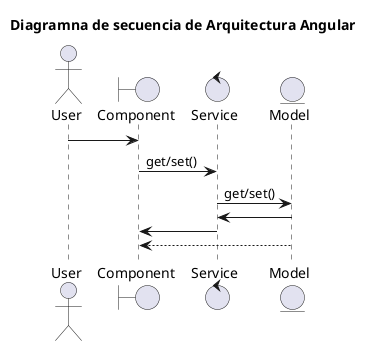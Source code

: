 @startuml
title "Diagramna de secuencia de Arquitectura Angular"

actor User
boundary "Component" as View
control "Service" as Controller
entity Model

User -> View 
View -> Controller : get/set()
Controller -> Model : get/set()
Controller <- Model
View <- Controller
View <-- Model

@enduml